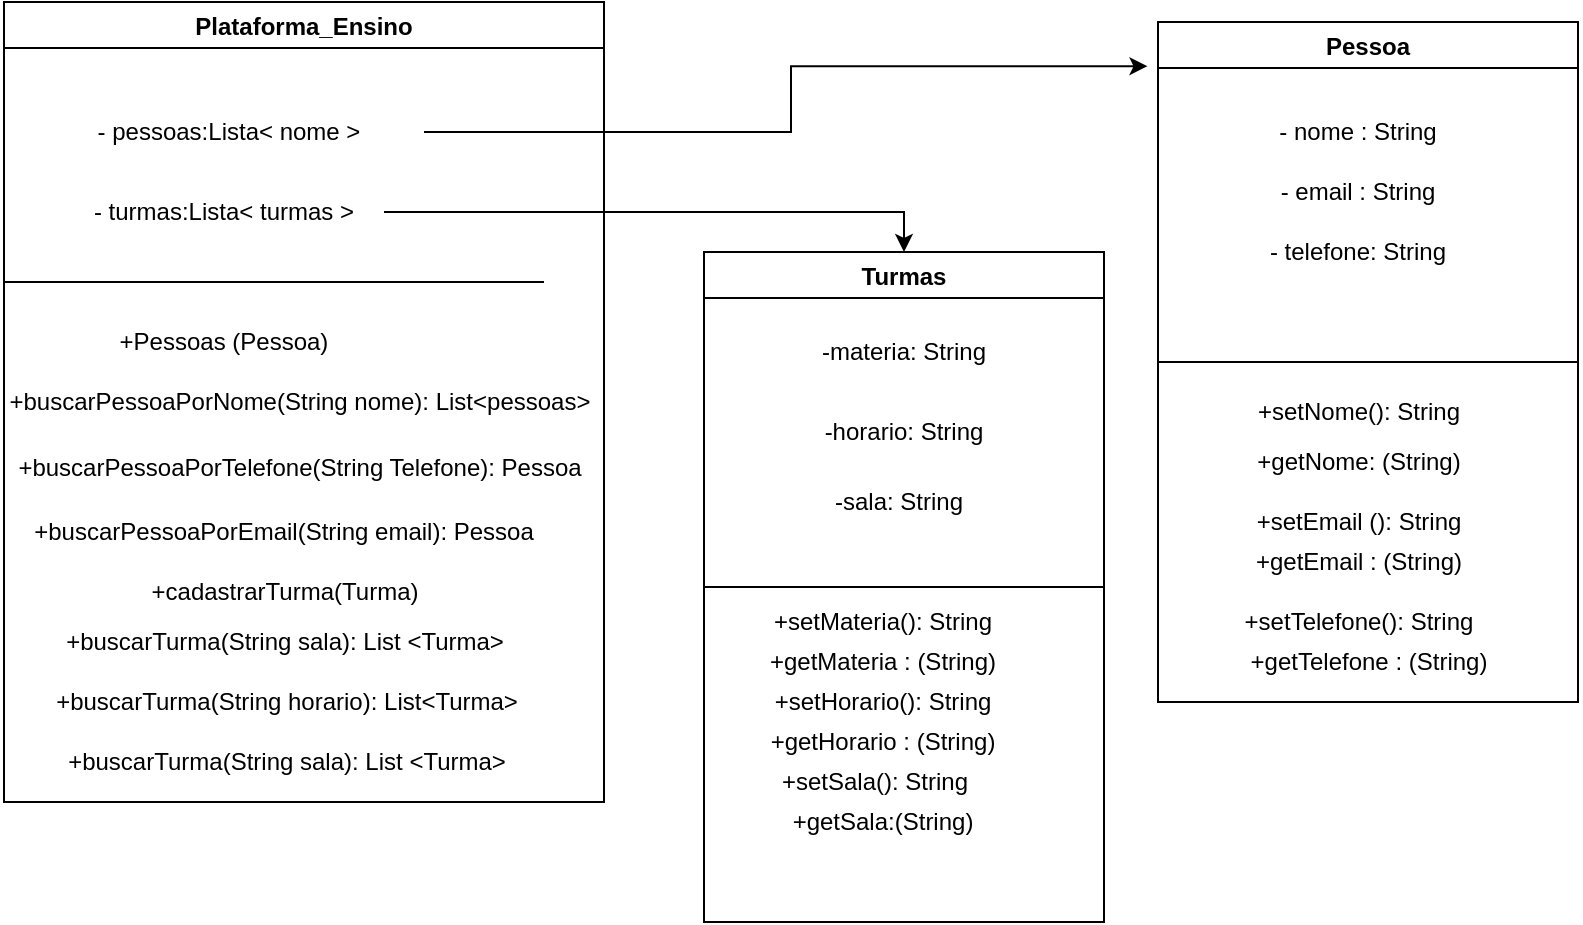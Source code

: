<mxfile version="17.1.3" type="github">
  <diagram id="-t7eZelU3IxGABOgwKmu" name="Page-1">
    <mxGraphModel dx="741" dy="461" grid="1" gridSize="10" guides="1" tooltips="1" connect="1" arrows="1" fold="1" page="1" pageScale="1" pageWidth="827" pageHeight="1169" math="0" shadow="0">
      <root>
        <mxCell id="0" />
        <mxCell id="1" parent="0" />
        <mxCell id="QJkptyXSdFllFcenwYrm-1" value="Pessoa" style="swimlane;" parent="1" vertex="1">
          <mxGeometry x="617" y="370" width="210" height="340" as="geometry" />
        </mxCell>
        <mxCell id="gfg0ddif03EMCMckq925-9" value="- nome : String" style="text;html=1;strokeColor=none;fillColor=none;align=center;verticalAlign=middle;whiteSpace=wrap;rounded=0;" parent="QJkptyXSdFllFcenwYrm-1" vertex="1">
          <mxGeometry x="10" y="40" width="180" height="30" as="geometry" />
        </mxCell>
        <mxCell id="gfg0ddif03EMCMckq925-10" value="- email : String" style="text;html=1;strokeColor=none;fillColor=none;align=center;verticalAlign=middle;whiteSpace=wrap;rounded=0;" parent="QJkptyXSdFllFcenwYrm-1" vertex="1">
          <mxGeometry x="30" y="70" width="140" height="30" as="geometry" />
        </mxCell>
        <mxCell id="gfg0ddif03EMCMckq925-11" value="- telefone: String" style="text;html=1;strokeColor=none;fillColor=none;align=center;verticalAlign=middle;whiteSpace=wrap;rounded=0;" parent="QJkptyXSdFllFcenwYrm-1" vertex="1">
          <mxGeometry y="100" width="200" height="30" as="geometry" />
        </mxCell>
        <mxCell id="mYwKcbZ6TMdc5Nefc8mu-5" value="" style="endArrow=none;html=1;rounded=0;" parent="QJkptyXSdFllFcenwYrm-1" edge="1">
          <mxGeometry width="50" height="50" relative="1" as="geometry">
            <mxPoint y="170" as="sourcePoint" />
            <mxPoint x="210" y="170" as="targetPoint" />
          </mxGeometry>
        </mxCell>
        <mxCell id="mYwKcbZ6TMdc5Nefc8mu-6" value="+setNome(): String" style="text;html=1;align=center;verticalAlign=middle;resizable=0;points=[];autosize=1;strokeColor=none;fillColor=none;" parent="QJkptyXSdFllFcenwYrm-1" vertex="1">
          <mxGeometry x="40" y="185" width="120" height="20" as="geometry" />
        </mxCell>
        <mxCell id="mYwKcbZ6TMdc5Nefc8mu-7" value="+getNome: (String)" style="text;html=1;align=center;verticalAlign=middle;resizable=0;points=[];autosize=1;strokeColor=none;fillColor=none;" parent="QJkptyXSdFllFcenwYrm-1" vertex="1">
          <mxGeometry x="40" y="210" width="120" height="20" as="geometry" />
        </mxCell>
        <mxCell id="mYwKcbZ6TMdc5Nefc8mu-8" value="+setEmail (): String" style="text;html=1;align=center;verticalAlign=middle;resizable=0;points=[];autosize=1;strokeColor=none;fillColor=none;" parent="QJkptyXSdFllFcenwYrm-1" vertex="1">
          <mxGeometry x="40" y="240" width="120" height="20" as="geometry" />
        </mxCell>
        <mxCell id="mYwKcbZ6TMdc5Nefc8mu-9" value="+getEmail : (String)" style="text;html=1;align=center;verticalAlign=middle;resizable=0;points=[];autosize=1;strokeColor=none;fillColor=none;" parent="QJkptyXSdFllFcenwYrm-1" vertex="1">
          <mxGeometry x="40" y="260" width="120" height="20" as="geometry" />
        </mxCell>
        <mxCell id="mYwKcbZ6TMdc5Nefc8mu-11" value="+getTelefone : (String)" style="text;html=1;align=center;verticalAlign=middle;resizable=0;points=[];autosize=1;strokeColor=none;fillColor=none;" parent="QJkptyXSdFllFcenwYrm-1" vertex="1">
          <mxGeometry x="35" y="310" width="140" height="20" as="geometry" />
        </mxCell>
        <mxCell id="mYwKcbZ6TMdc5Nefc8mu-10" value="+setTelefone(): String" style="text;html=1;align=center;verticalAlign=middle;resizable=0;points=[];autosize=1;strokeColor=none;fillColor=none;" parent="QJkptyXSdFllFcenwYrm-1" vertex="1">
          <mxGeometry x="35" y="290" width="130" height="20" as="geometry" />
        </mxCell>
        <mxCell id="QJkptyXSdFllFcenwYrm-3" value="Turmas" style="swimlane;" parent="1" vertex="1">
          <mxGeometry x="390" y="485" width="200" height="335" as="geometry" />
        </mxCell>
        <mxCell id="gfg0ddif03EMCMckq925-14" value="-materia: String" style="text;html=1;strokeColor=none;fillColor=none;align=center;verticalAlign=middle;whiteSpace=wrap;rounded=0;" parent="QJkptyXSdFllFcenwYrm-3" vertex="1">
          <mxGeometry x="15" y="25" width="170" height="50" as="geometry" />
        </mxCell>
        <mxCell id="gfg0ddif03EMCMckq925-15" value="-horario: String" style="text;html=1;strokeColor=none;fillColor=none;align=center;verticalAlign=middle;whiteSpace=wrap;rounded=0;" parent="QJkptyXSdFllFcenwYrm-3" vertex="1">
          <mxGeometry x="30" y="65" width="140" height="50" as="geometry" />
        </mxCell>
        <mxCell id="gfg0ddif03EMCMckq925-16" value="-sala: String" style="text;html=1;strokeColor=none;fillColor=none;align=center;verticalAlign=middle;whiteSpace=wrap;rounded=0;" parent="QJkptyXSdFllFcenwYrm-3" vertex="1">
          <mxGeometry x="15" y="105" width="165" height="40" as="geometry" />
        </mxCell>
        <mxCell id="mYwKcbZ6TMdc5Nefc8mu-21" value="+setMateria(): String" style="text;html=1;align=center;verticalAlign=middle;resizable=0;points=[];autosize=1;strokeColor=none;fillColor=none;" parent="QJkptyXSdFllFcenwYrm-3" vertex="1">
          <mxGeometry x="24" y="175" width="130" height="20" as="geometry" />
        </mxCell>
        <mxCell id="mYwKcbZ6TMdc5Nefc8mu-22" value="+getMateria : (String)" style="text;html=1;align=center;verticalAlign=middle;resizable=0;points=[];autosize=1;strokeColor=none;fillColor=none;" parent="QJkptyXSdFllFcenwYrm-3" vertex="1">
          <mxGeometry x="24" y="195" width="130" height="20" as="geometry" />
        </mxCell>
        <mxCell id="mYwKcbZ6TMdc5Nefc8mu-24" value="+getHorario : (String)" style="text;html=1;align=center;verticalAlign=middle;resizable=0;points=[];autosize=1;strokeColor=none;fillColor=none;" parent="QJkptyXSdFllFcenwYrm-3" vertex="1">
          <mxGeometry x="24" y="235" width="130" height="20" as="geometry" />
        </mxCell>
        <mxCell id="mYwKcbZ6TMdc5Nefc8mu-23" value="+setHorario(): String" style="text;html=1;align=center;verticalAlign=middle;resizable=0;points=[];autosize=1;strokeColor=none;fillColor=none;" parent="QJkptyXSdFllFcenwYrm-3" vertex="1">
          <mxGeometry x="24" y="215" width="130" height="20" as="geometry" />
        </mxCell>
        <mxCell id="mYwKcbZ6TMdc5Nefc8mu-25" value="+setSala(): String" style="text;html=1;align=center;verticalAlign=middle;resizable=0;points=[];autosize=1;strokeColor=none;fillColor=none;" parent="QJkptyXSdFllFcenwYrm-3" vertex="1">
          <mxGeometry x="30" y="255" width="110" height="20" as="geometry" />
        </mxCell>
        <mxCell id="mYwKcbZ6TMdc5Nefc8mu-26" value="+getSala:(String)" style="text;html=1;align=center;verticalAlign=middle;resizable=0;points=[];autosize=1;strokeColor=none;fillColor=none;" parent="QJkptyXSdFllFcenwYrm-3" vertex="1">
          <mxGeometry x="34" y="275" width="110" height="20" as="geometry" />
        </mxCell>
        <mxCell id="QJkptyXSdFllFcenwYrm-4" value="Plataforma_Ensino" style="swimlane;" parent="1" vertex="1">
          <mxGeometry x="40" y="360" width="300" height="400" as="geometry" />
        </mxCell>
        <mxCell id="gfg0ddif03EMCMckq925-1" value="- pessoas:Lista&amp;lt; nome &amp;gt;" style="text;html=1;strokeColor=none;fillColor=none;align=center;verticalAlign=middle;whiteSpace=wrap;rounded=0;" parent="QJkptyXSdFllFcenwYrm-4" vertex="1">
          <mxGeometry x="15" y="50" width="195" height="30" as="geometry" />
        </mxCell>
        <mxCell id="gfg0ddif03EMCMckq925-2" value="- turmas:Lista&amp;lt; turmas&amp;nbsp;&amp;gt;" style="text;html=1;strokeColor=none;fillColor=none;align=center;verticalAlign=middle;whiteSpace=wrap;rounded=0;" parent="QJkptyXSdFllFcenwYrm-4" vertex="1">
          <mxGeometry x="30" y="90" width="160" height="30" as="geometry" />
        </mxCell>
        <mxCell id="gfg0ddif03EMCMckq925-3" value="" style="endArrow=none;html=1;rounded=0;" parent="QJkptyXSdFllFcenwYrm-4" edge="1">
          <mxGeometry width="50" height="50" relative="1" as="geometry">
            <mxPoint y="140" as="sourcePoint" />
            <mxPoint x="270" y="140" as="targetPoint" />
          </mxGeometry>
        </mxCell>
        <mxCell id="gfg0ddif03EMCMckq925-4" value="+Pessoas (Pessoa)" style="text;html=1;strokeColor=none;fillColor=none;align=center;verticalAlign=middle;whiteSpace=wrap;rounded=0;" parent="QJkptyXSdFllFcenwYrm-4" vertex="1">
          <mxGeometry x="15" y="150" width="190" height="40" as="geometry" />
        </mxCell>
        <mxCell id="gfg0ddif03EMCMckq925-5" value="+buscarPessoaPorNome(String nome): List&amp;lt;pessoas&amp;gt;" style="text;html=1;strokeColor=none;fillColor=none;align=center;verticalAlign=middle;whiteSpace=wrap;rounded=0;" parent="QJkptyXSdFllFcenwYrm-4" vertex="1">
          <mxGeometry x="-2" y="180" width="300" height="40" as="geometry" />
        </mxCell>
        <mxCell id="gfg0ddif03EMCMckq925-6" value="+buscarPessoaPorTelefone(String Telefone): Pessoa" style="text;html=1;strokeColor=none;fillColor=none;align=center;verticalAlign=middle;whiteSpace=wrap;rounded=0;" parent="QJkptyXSdFllFcenwYrm-4" vertex="1">
          <mxGeometry x="6" y="220" width="284" height="25" as="geometry" />
        </mxCell>
        <mxCell id="gfg0ddif03EMCMckq925-7" value="+buscarPessoaPorEmail(String email): Pessoa" style="text;html=1;strokeColor=none;fillColor=none;align=center;verticalAlign=middle;whiteSpace=wrap;rounded=0;" parent="QJkptyXSdFllFcenwYrm-4" vertex="1">
          <mxGeometry x="3" y="245" width="274" height="40" as="geometry" />
        </mxCell>
        <mxCell id="mYwKcbZ6TMdc5Nefc8mu-16" value="+cadastrarTurma(Turma)" style="text;html=1;align=center;verticalAlign=middle;resizable=0;points=[];autosize=1;strokeColor=none;fillColor=none;" parent="QJkptyXSdFllFcenwYrm-4" vertex="1">
          <mxGeometry x="65" y="285" width="150" height="20" as="geometry" />
        </mxCell>
        <mxCell id="mYwKcbZ6TMdc5Nefc8mu-17" value="+buscarTurma(String sala): List &amp;lt;Turma&amp;gt;" style="text;html=1;align=center;verticalAlign=middle;resizable=0;points=[];autosize=1;strokeColor=none;fillColor=none;" parent="QJkptyXSdFllFcenwYrm-4" vertex="1">
          <mxGeometry x="20" y="310" width="240" height="20" as="geometry" />
        </mxCell>
        <mxCell id="mYwKcbZ6TMdc5Nefc8mu-18" value="+buscarTurma(String horario): List&amp;lt;Turma&amp;gt;" style="text;html=1;align=center;verticalAlign=middle;resizable=0;points=[];autosize=1;strokeColor=none;fillColor=none;" parent="QJkptyXSdFllFcenwYrm-4" vertex="1">
          <mxGeometry x="16" y="340" width="250" height="20" as="geometry" />
        </mxCell>
        <mxCell id="mYwKcbZ6TMdc5Nefc8mu-19" value="+buscarTurma(String sala): List &amp;lt;Turma&amp;gt;" style="text;html=1;align=center;verticalAlign=middle;resizable=0;points=[];autosize=1;strokeColor=none;fillColor=none;" parent="QJkptyXSdFllFcenwYrm-4" vertex="1">
          <mxGeometry x="21" y="370" width="240" height="20" as="geometry" />
        </mxCell>
        <mxCell id="gfg0ddif03EMCMckq925-23" style="edgeStyle=orthogonalEdgeStyle;rounded=0;orthogonalLoop=1;jettySize=auto;html=1;" parent="1" source="gfg0ddif03EMCMckq925-2" target="QJkptyXSdFllFcenwYrm-3" edge="1">
          <mxGeometry relative="1" as="geometry" />
        </mxCell>
        <mxCell id="gfg0ddif03EMCMckq925-25" style="edgeStyle=orthogonalEdgeStyle;rounded=0;orthogonalLoop=1;jettySize=auto;html=1;entryX=-0.025;entryY=0.065;entryDx=0;entryDy=0;entryPerimeter=0;" parent="1" source="gfg0ddif03EMCMckq925-1" target="QJkptyXSdFllFcenwYrm-1" edge="1">
          <mxGeometry relative="1" as="geometry" />
        </mxCell>
        <mxCell id="mYwKcbZ6TMdc5Nefc8mu-14" value="" style="endArrow=none;html=1;rounded=0;entryX=1;entryY=0.5;entryDx=0;entryDy=0;exitX=0;exitY=0.5;exitDx=0;exitDy=0;" parent="1" source="QJkptyXSdFllFcenwYrm-3" target="QJkptyXSdFllFcenwYrm-3" edge="1">
          <mxGeometry width="50" height="50" relative="1" as="geometry">
            <mxPoint x="364" y="680" as="sourcePoint" />
            <mxPoint x="414" y="630" as="targetPoint" />
          </mxGeometry>
        </mxCell>
      </root>
    </mxGraphModel>
  </diagram>
</mxfile>

